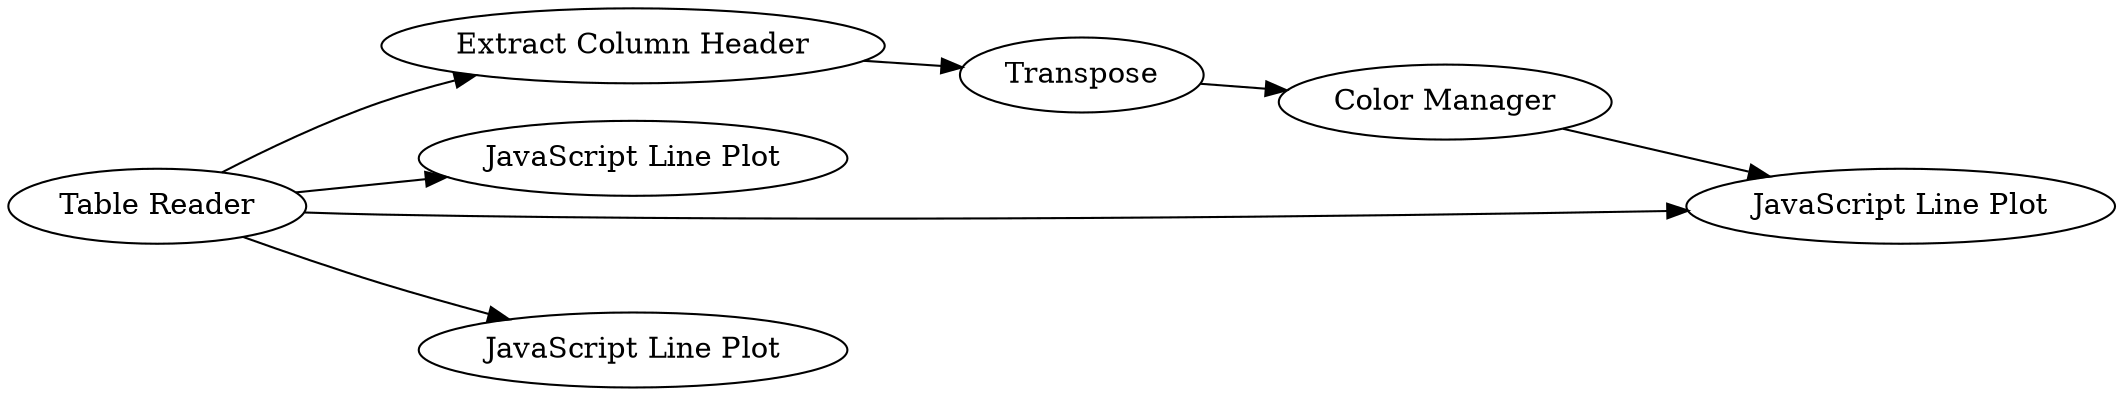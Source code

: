 digraph {
	18 -> 19
	147 -> 150
	147 -> 148
	20 -> 148
	19 -> 20
	147 -> 149
	147 -> 18
	150 [label="JavaScript Line Plot"]
	148 [label="JavaScript Line Plot"]
	20 [label="Color Manager"]
	18 [label="Extract Column Header"]
	147 [label="Table Reader"]
	149 [label="JavaScript Line Plot"]
	19 [label=Transpose]
	rankdir=LR
}
